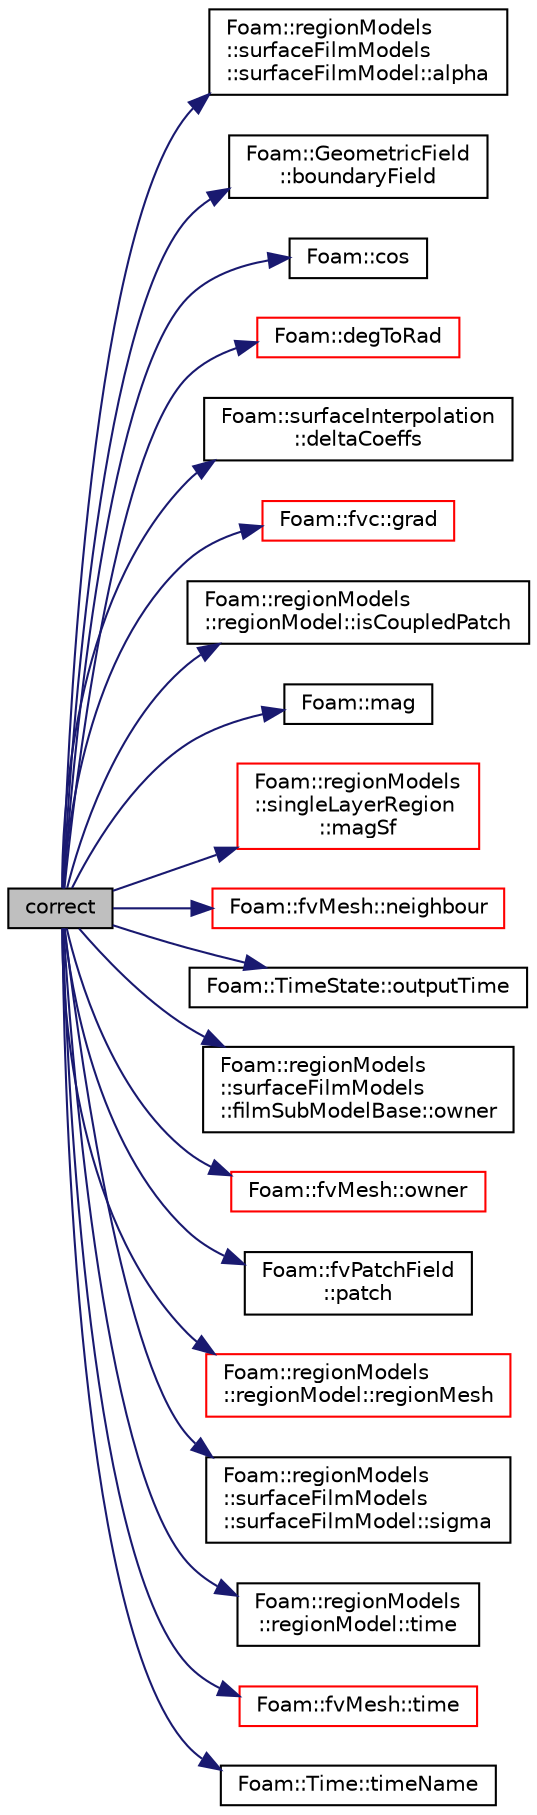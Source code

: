 digraph "correct"
{
  bgcolor="transparent";
  edge [fontname="Helvetica",fontsize="10",labelfontname="Helvetica",labelfontsize="10"];
  node [fontname="Helvetica",fontsize="10",shape=record];
  rankdir="LR";
  Node1 [label="correct",height=0.2,width=0.4,color="black", fillcolor="grey75", style="filled", fontcolor="black"];
  Node1 -> Node2 [color="midnightblue",fontsize="10",style="solid",fontname="Helvetica"];
  Node2 [label="Foam::regionModels\l::surfaceFilmModels\l::surfaceFilmModel::alpha",height=0.2,width=0.4,color="black",URL="$a02466.html#a998b6620c2d2a310ca6c1a8992cf0ac5",tooltip="Return the film coverage, 1 = covered, 0 = uncovered / []. "];
  Node1 -> Node3 [color="midnightblue",fontsize="10",style="solid",fontname="Helvetica"];
  Node3 [label="Foam::GeometricField\l::boundaryField",height=0.2,width=0.4,color="black",URL="$a00913.html#a3c6c1a789b48ea0c5e8bff64f9c14f2d",tooltip="Return reference to GeometricBoundaryField. "];
  Node1 -> Node4 [color="midnightblue",fontsize="10",style="solid",fontname="Helvetica"];
  Node4 [label="Foam::cos",height=0.2,width=0.4,color="black",URL="$a10675.html#aebb41a148f7cf44b63e12f69e487e49f"];
  Node1 -> Node5 [color="midnightblue",fontsize="10",style="solid",fontname="Helvetica"];
  Node5 [label="Foam::degToRad",height=0.2,width=0.4,color="red",URL="$a10675.html#af706f965be4d1457b0f1e7fade1c0118",tooltip="Conversion from degrees to radians. "];
  Node1 -> Node6 [color="midnightblue",fontsize="10",style="solid",fontname="Helvetica"];
  Node6 [label="Foam::surfaceInterpolation\l::deltaCoeffs",height=0.2,width=0.4,color="black",URL="$a02470.html#a63759eb0ab60d6075b562a97a9589123",tooltip="Return reference to cell-centre difference coefficients. "];
  Node1 -> Node7 [color="midnightblue",fontsize="10",style="solid",fontname="Helvetica"];
  Node7 [label="Foam::fvc::grad",height=0.2,width=0.4,color="red",URL="$a10709.html#a7c00ec90ecc15ed3005255e42c52827a"];
  Node1 -> Node8 [color="midnightblue",fontsize="10",style="solid",fontname="Helvetica"];
  Node8 [label="Foam::regionModels\l::regionModel::isCoupledPatch",height=0.2,width=0.4,color="black",URL="$a02120.html#ac1a1109cc035884ece7e3764a18984a3",tooltip="Return true if patchI on the local region is a coupled. "];
  Node1 -> Node9 [color="midnightblue",fontsize="10",style="solid",fontname="Helvetica"];
  Node9 [label="Foam::mag",height=0.2,width=0.4,color="black",URL="$a10675.html#a929da2a3fdcf3dacbbe0487d3a330dae"];
  Node1 -> Node10 [color="midnightblue",fontsize="10",style="solid",fontname="Helvetica"];
  Node10 [label="Foam::regionModels\l::singleLayerRegion\l::magSf",height=0.2,width=0.4,color="red",URL="$a02305.html#a50c2173eeb08076209dffc96c59f9372",tooltip="Return the face area magnitudes / [m2]. "];
  Node1 -> Node11 [color="midnightblue",fontsize="10",style="solid",fontname="Helvetica"];
  Node11 [label="Foam::fvMesh::neighbour",height=0.2,width=0.4,color="red",URL="$a00868.html#a942a1cffef163625ee3408ae1f057dec",tooltip="Internal face neighbour. "];
  Node1 -> Node12 [color="midnightblue",fontsize="10",style="solid",fontname="Helvetica"];
  Node12 [label="Foam::TimeState::outputTime",height=0.2,width=0.4,color="black",URL="$a02603.html#a4c739173bf75a87e1b6535c2431f1229",tooltip="Return true if this is an output time (primary or secondary) "];
  Node1 -> Node13 [color="midnightblue",fontsize="10",style="solid",fontname="Helvetica"];
  Node13 [label="Foam::regionModels\l::surfaceFilmModels\l::filmSubModelBase::owner",height=0.2,width=0.4,color="black",URL="$a00783.html#a1dc2bddde79e05299749056dbc1802b5",tooltip="Return const access to the owner surface film model. "];
  Node1 -> Node14 [color="midnightblue",fontsize="10",style="solid",fontname="Helvetica"];
  Node14 [label="Foam::fvMesh::owner",height=0.2,width=0.4,color="red",URL="$a00868.html#a81b70644afb4bbfce365e57592142fcc",tooltip="Internal face owner. "];
  Node1 -> Node15 [color="midnightblue",fontsize="10",style="solid",fontname="Helvetica"];
  Node15 [label="Foam::fvPatchField\l::patch",height=0.2,width=0.4,color="black",URL="$a00878.html#ad735de1fbd0f85c12ad0c37deb62d22c",tooltip="Return patch. "];
  Node1 -> Node16 [color="midnightblue",fontsize="10",style="solid",fontname="Helvetica"];
  Node16 [label="Foam::regionModels\l::regionModel::regionMesh",height=0.2,width=0.4,color="red",URL="$a02120.html#a0c7874a65eec16e2afa43acd6055b16a",tooltip="Return the region mesh database. "];
  Node1 -> Node17 [color="midnightblue",fontsize="10",style="solid",fontname="Helvetica"];
  Node17 [label="Foam::regionModels\l::surfaceFilmModels\l::surfaceFilmModel::sigma",height=0.2,width=0.4,color="black",URL="$a02466.html#ae94a1ed758d2ab6465d38e3bdf6225cc",tooltip="Return the film surface tension [N/m]. "];
  Node1 -> Node18 [color="midnightblue",fontsize="10",style="solid",fontname="Helvetica"];
  Node18 [label="Foam::regionModels\l::regionModel::time",height=0.2,width=0.4,color="black",URL="$a02120.html#ab5a56b597db315d880e81c09a4341244",tooltip="Return the reference to the time database. "];
  Node1 -> Node19 [color="midnightblue",fontsize="10",style="solid",fontname="Helvetica"];
  Node19 [label="Foam::fvMesh::time",height=0.2,width=0.4,color="red",URL="$a00868.html#a48fcf6de2789aff6b430b5fc1a05693f",tooltip="Return the top-level database. "];
  Node1 -> Node20 [color="midnightblue",fontsize="10",style="solid",fontname="Helvetica"];
  Node20 [label="Foam::Time::timeName",height=0.2,width=0.4,color="black",URL="$a02596.html#a5ae6a110de1b22323e19a46943c7f0c1",tooltip="Return time name of given scalar time. "];
}
